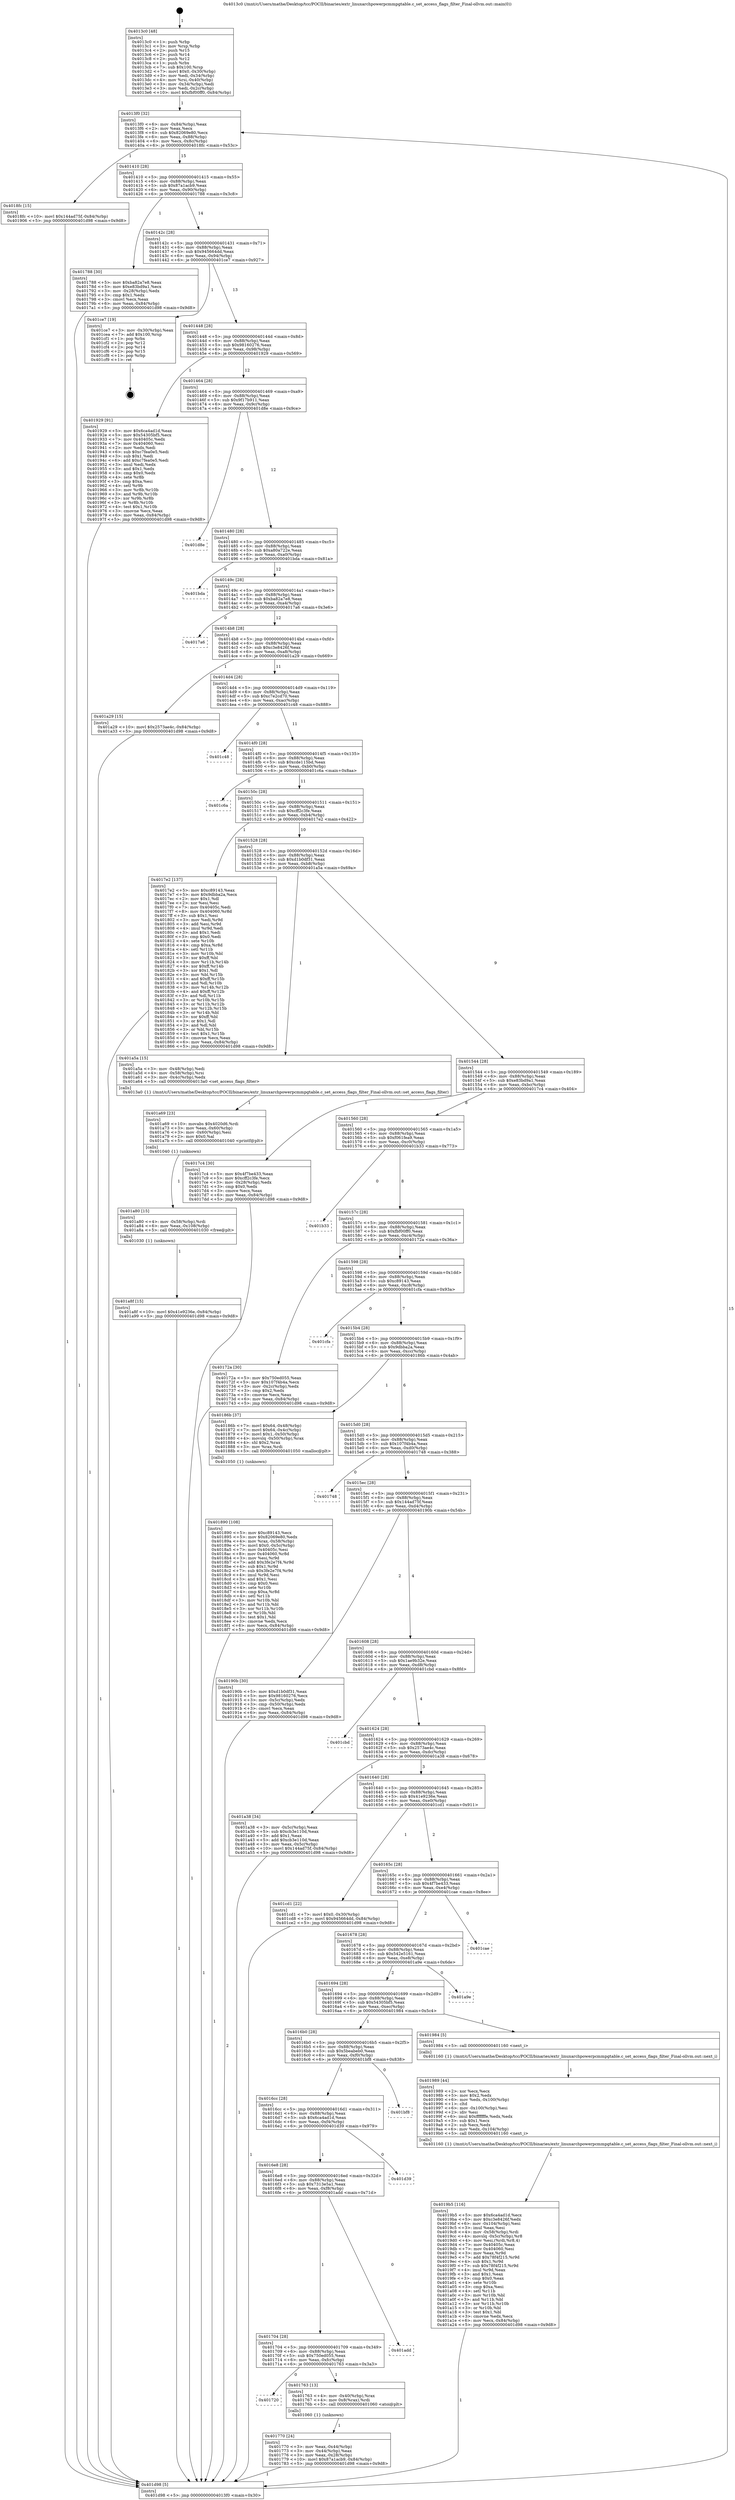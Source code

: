digraph "0x4013c0" {
  label = "0x4013c0 (/mnt/c/Users/mathe/Desktop/tcc/POCII/binaries/extr_linuxarchpowerpcmmpgtable.c_set_access_flags_filter_Final-ollvm.out::main(0))"
  labelloc = "t"
  node[shape=record]

  Entry [label="",width=0.3,height=0.3,shape=circle,fillcolor=black,style=filled]
  "0x4013f0" [label="{
     0x4013f0 [32]\l
     | [instrs]\l
     &nbsp;&nbsp;0x4013f0 \<+6\>: mov -0x84(%rbp),%eax\l
     &nbsp;&nbsp;0x4013f6 \<+2\>: mov %eax,%ecx\l
     &nbsp;&nbsp;0x4013f8 \<+6\>: sub $0x82069e80,%ecx\l
     &nbsp;&nbsp;0x4013fe \<+6\>: mov %eax,-0x88(%rbp)\l
     &nbsp;&nbsp;0x401404 \<+6\>: mov %ecx,-0x8c(%rbp)\l
     &nbsp;&nbsp;0x40140a \<+6\>: je 00000000004018fc \<main+0x53c\>\l
  }"]
  "0x4018fc" [label="{
     0x4018fc [15]\l
     | [instrs]\l
     &nbsp;&nbsp;0x4018fc \<+10\>: movl $0x144ad75f,-0x84(%rbp)\l
     &nbsp;&nbsp;0x401906 \<+5\>: jmp 0000000000401d98 \<main+0x9d8\>\l
  }"]
  "0x401410" [label="{
     0x401410 [28]\l
     | [instrs]\l
     &nbsp;&nbsp;0x401410 \<+5\>: jmp 0000000000401415 \<main+0x55\>\l
     &nbsp;&nbsp;0x401415 \<+6\>: mov -0x88(%rbp),%eax\l
     &nbsp;&nbsp;0x40141b \<+5\>: sub $0x87a1acb9,%eax\l
     &nbsp;&nbsp;0x401420 \<+6\>: mov %eax,-0x90(%rbp)\l
     &nbsp;&nbsp;0x401426 \<+6\>: je 0000000000401788 \<main+0x3c8\>\l
  }"]
  Exit [label="",width=0.3,height=0.3,shape=circle,fillcolor=black,style=filled,peripheries=2]
  "0x401788" [label="{
     0x401788 [30]\l
     | [instrs]\l
     &nbsp;&nbsp;0x401788 \<+5\>: mov $0xba82a7e8,%eax\l
     &nbsp;&nbsp;0x40178d \<+5\>: mov $0xe83bd9a1,%ecx\l
     &nbsp;&nbsp;0x401792 \<+3\>: mov -0x28(%rbp),%edx\l
     &nbsp;&nbsp;0x401795 \<+3\>: cmp $0x1,%edx\l
     &nbsp;&nbsp;0x401798 \<+3\>: cmovl %ecx,%eax\l
     &nbsp;&nbsp;0x40179b \<+6\>: mov %eax,-0x84(%rbp)\l
     &nbsp;&nbsp;0x4017a1 \<+5\>: jmp 0000000000401d98 \<main+0x9d8\>\l
  }"]
  "0x40142c" [label="{
     0x40142c [28]\l
     | [instrs]\l
     &nbsp;&nbsp;0x40142c \<+5\>: jmp 0000000000401431 \<main+0x71\>\l
     &nbsp;&nbsp;0x401431 \<+6\>: mov -0x88(%rbp),%eax\l
     &nbsp;&nbsp;0x401437 \<+5\>: sub $0x945664dd,%eax\l
     &nbsp;&nbsp;0x40143c \<+6\>: mov %eax,-0x94(%rbp)\l
     &nbsp;&nbsp;0x401442 \<+6\>: je 0000000000401ce7 \<main+0x927\>\l
  }"]
  "0x401a8f" [label="{
     0x401a8f [15]\l
     | [instrs]\l
     &nbsp;&nbsp;0x401a8f \<+10\>: movl $0x41e9236e,-0x84(%rbp)\l
     &nbsp;&nbsp;0x401a99 \<+5\>: jmp 0000000000401d98 \<main+0x9d8\>\l
  }"]
  "0x401ce7" [label="{
     0x401ce7 [19]\l
     | [instrs]\l
     &nbsp;&nbsp;0x401ce7 \<+3\>: mov -0x30(%rbp),%eax\l
     &nbsp;&nbsp;0x401cea \<+7\>: add $0x100,%rsp\l
     &nbsp;&nbsp;0x401cf1 \<+1\>: pop %rbx\l
     &nbsp;&nbsp;0x401cf2 \<+2\>: pop %r12\l
     &nbsp;&nbsp;0x401cf4 \<+2\>: pop %r14\l
     &nbsp;&nbsp;0x401cf6 \<+2\>: pop %r15\l
     &nbsp;&nbsp;0x401cf8 \<+1\>: pop %rbp\l
     &nbsp;&nbsp;0x401cf9 \<+1\>: ret\l
  }"]
  "0x401448" [label="{
     0x401448 [28]\l
     | [instrs]\l
     &nbsp;&nbsp;0x401448 \<+5\>: jmp 000000000040144d \<main+0x8d\>\l
     &nbsp;&nbsp;0x40144d \<+6\>: mov -0x88(%rbp),%eax\l
     &nbsp;&nbsp;0x401453 \<+5\>: sub $0x98160276,%eax\l
     &nbsp;&nbsp;0x401458 \<+6\>: mov %eax,-0x98(%rbp)\l
     &nbsp;&nbsp;0x40145e \<+6\>: je 0000000000401929 \<main+0x569\>\l
  }"]
  "0x401a80" [label="{
     0x401a80 [15]\l
     | [instrs]\l
     &nbsp;&nbsp;0x401a80 \<+4\>: mov -0x58(%rbp),%rdi\l
     &nbsp;&nbsp;0x401a84 \<+6\>: mov %eax,-0x108(%rbp)\l
     &nbsp;&nbsp;0x401a8a \<+5\>: call 0000000000401030 \<free@plt\>\l
     | [calls]\l
     &nbsp;&nbsp;0x401030 \{1\} (unknown)\l
  }"]
  "0x401929" [label="{
     0x401929 [91]\l
     | [instrs]\l
     &nbsp;&nbsp;0x401929 \<+5\>: mov $0x6ca4ad1d,%eax\l
     &nbsp;&nbsp;0x40192e \<+5\>: mov $0x54305bf5,%ecx\l
     &nbsp;&nbsp;0x401933 \<+7\>: mov 0x40405c,%edx\l
     &nbsp;&nbsp;0x40193a \<+7\>: mov 0x404060,%esi\l
     &nbsp;&nbsp;0x401941 \<+2\>: mov %edx,%edi\l
     &nbsp;&nbsp;0x401943 \<+6\>: sub $0xc7fea0e5,%edi\l
     &nbsp;&nbsp;0x401949 \<+3\>: sub $0x1,%edi\l
     &nbsp;&nbsp;0x40194c \<+6\>: add $0xc7fea0e5,%edi\l
     &nbsp;&nbsp;0x401952 \<+3\>: imul %edi,%edx\l
     &nbsp;&nbsp;0x401955 \<+3\>: and $0x1,%edx\l
     &nbsp;&nbsp;0x401958 \<+3\>: cmp $0x0,%edx\l
     &nbsp;&nbsp;0x40195b \<+4\>: sete %r8b\l
     &nbsp;&nbsp;0x40195f \<+3\>: cmp $0xa,%esi\l
     &nbsp;&nbsp;0x401962 \<+4\>: setl %r9b\l
     &nbsp;&nbsp;0x401966 \<+3\>: mov %r8b,%r10b\l
     &nbsp;&nbsp;0x401969 \<+3\>: and %r9b,%r10b\l
     &nbsp;&nbsp;0x40196c \<+3\>: xor %r9b,%r8b\l
     &nbsp;&nbsp;0x40196f \<+3\>: or %r8b,%r10b\l
     &nbsp;&nbsp;0x401972 \<+4\>: test $0x1,%r10b\l
     &nbsp;&nbsp;0x401976 \<+3\>: cmovne %ecx,%eax\l
     &nbsp;&nbsp;0x401979 \<+6\>: mov %eax,-0x84(%rbp)\l
     &nbsp;&nbsp;0x40197f \<+5\>: jmp 0000000000401d98 \<main+0x9d8\>\l
  }"]
  "0x401464" [label="{
     0x401464 [28]\l
     | [instrs]\l
     &nbsp;&nbsp;0x401464 \<+5\>: jmp 0000000000401469 \<main+0xa9\>\l
     &nbsp;&nbsp;0x401469 \<+6\>: mov -0x88(%rbp),%eax\l
     &nbsp;&nbsp;0x40146f \<+5\>: sub $0x9f17b911,%eax\l
     &nbsp;&nbsp;0x401474 \<+6\>: mov %eax,-0x9c(%rbp)\l
     &nbsp;&nbsp;0x40147a \<+6\>: je 0000000000401d8e \<main+0x9ce\>\l
  }"]
  "0x401a69" [label="{
     0x401a69 [23]\l
     | [instrs]\l
     &nbsp;&nbsp;0x401a69 \<+10\>: movabs $0x4020d6,%rdi\l
     &nbsp;&nbsp;0x401a73 \<+3\>: mov %eax,-0x60(%rbp)\l
     &nbsp;&nbsp;0x401a76 \<+3\>: mov -0x60(%rbp),%esi\l
     &nbsp;&nbsp;0x401a79 \<+2\>: mov $0x0,%al\l
     &nbsp;&nbsp;0x401a7b \<+5\>: call 0000000000401040 \<printf@plt\>\l
     | [calls]\l
     &nbsp;&nbsp;0x401040 \{1\} (unknown)\l
  }"]
  "0x401d8e" [label="{
     0x401d8e\l
  }", style=dashed]
  "0x401480" [label="{
     0x401480 [28]\l
     | [instrs]\l
     &nbsp;&nbsp;0x401480 \<+5\>: jmp 0000000000401485 \<main+0xc5\>\l
     &nbsp;&nbsp;0x401485 \<+6\>: mov -0x88(%rbp),%eax\l
     &nbsp;&nbsp;0x40148b \<+5\>: sub $0xa80a722e,%eax\l
     &nbsp;&nbsp;0x401490 \<+6\>: mov %eax,-0xa0(%rbp)\l
     &nbsp;&nbsp;0x401496 \<+6\>: je 0000000000401bda \<main+0x81a\>\l
  }"]
  "0x4019b5" [label="{
     0x4019b5 [116]\l
     | [instrs]\l
     &nbsp;&nbsp;0x4019b5 \<+5\>: mov $0x6ca4ad1d,%ecx\l
     &nbsp;&nbsp;0x4019ba \<+5\>: mov $0xc3e8426f,%edx\l
     &nbsp;&nbsp;0x4019bf \<+6\>: mov -0x104(%rbp),%esi\l
     &nbsp;&nbsp;0x4019c5 \<+3\>: imul %eax,%esi\l
     &nbsp;&nbsp;0x4019c8 \<+4\>: mov -0x58(%rbp),%rdi\l
     &nbsp;&nbsp;0x4019cc \<+4\>: movslq -0x5c(%rbp),%r8\l
     &nbsp;&nbsp;0x4019d0 \<+4\>: mov %esi,(%rdi,%r8,4)\l
     &nbsp;&nbsp;0x4019d4 \<+7\>: mov 0x40405c,%eax\l
     &nbsp;&nbsp;0x4019db \<+7\>: mov 0x404060,%esi\l
     &nbsp;&nbsp;0x4019e2 \<+3\>: mov %eax,%r9d\l
     &nbsp;&nbsp;0x4019e5 \<+7\>: add $0x78f4f215,%r9d\l
     &nbsp;&nbsp;0x4019ec \<+4\>: sub $0x1,%r9d\l
     &nbsp;&nbsp;0x4019f0 \<+7\>: sub $0x78f4f215,%r9d\l
     &nbsp;&nbsp;0x4019f7 \<+4\>: imul %r9d,%eax\l
     &nbsp;&nbsp;0x4019fb \<+3\>: and $0x1,%eax\l
     &nbsp;&nbsp;0x4019fe \<+3\>: cmp $0x0,%eax\l
     &nbsp;&nbsp;0x401a01 \<+4\>: sete %r10b\l
     &nbsp;&nbsp;0x401a05 \<+3\>: cmp $0xa,%esi\l
     &nbsp;&nbsp;0x401a08 \<+4\>: setl %r11b\l
     &nbsp;&nbsp;0x401a0c \<+3\>: mov %r10b,%bl\l
     &nbsp;&nbsp;0x401a0f \<+3\>: and %r11b,%bl\l
     &nbsp;&nbsp;0x401a12 \<+3\>: xor %r11b,%r10b\l
     &nbsp;&nbsp;0x401a15 \<+3\>: or %r10b,%bl\l
     &nbsp;&nbsp;0x401a18 \<+3\>: test $0x1,%bl\l
     &nbsp;&nbsp;0x401a1b \<+3\>: cmovne %edx,%ecx\l
     &nbsp;&nbsp;0x401a1e \<+6\>: mov %ecx,-0x84(%rbp)\l
     &nbsp;&nbsp;0x401a24 \<+5\>: jmp 0000000000401d98 \<main+0x9d8\>\l
  }"]
  "0x401bda" [label="{
     0x401bda\l
  }", style=dashed]
  "0x40149c" [label="{
     0x40149c [28]\l
     | [instrs]\l
     &nbsp;&nbsp;0x40149c \<+5\>: jmp 00000000004014a1 \<main+0xe1\>\l
     &nbsp;&nbsp;0x4014a1 \<+6\>: mov -0x88(%rbp),%eax\l
     &nbsp;&nbsp;0x4014a7 \<+5\>: sub $0xba82a7e8,%eax\l
     &nbsp;&nbsp;0x4014ac \<+6\>: mov %eax,-0xa4(%rbp)\l
     &nbsp;&nbsp;0x4014b2 \<+6\>: je 00000000004017a6 \<main+0x3e6\>\l
  }"]
  "0x401989" [label="{
     0x401989 [44]\l
     | [instrs]\l
     &nbsp;&nbsp;0x401989 \<+2\>: xor %ecx,%ecx\l
     &nbsp;&nbsp;0x40198b \<+5\>: mov $0x2,%edx\l
     &nbsp;&nbsp;0x401990 \<+6\>: mov %edx,-0x100(%rbp)\l
     &nbsp;&nbsp;0x401996 \<+1\>: cltd\l
     &nbsp;&nbsp;0x401997 \<+6\>: mov -0x100(%rbp),%esi\l
     &nbsp;&nbsp;0x40199d \<+2\>: idiv %esi\l
     &nbsp;&nbsp;0x40199f \<+6\>: imul $0xfffffffe,%edx,%edx\l
     &nbsp;&nbsp;0x4019a5 \<+3\>: sub $0x1,%ecx\l
     &nbsp;&nbsp;0x4019a8 \<+2\>: sub %ecx,%edx\l
     &nbsp;&nbsp;0x4019aa \<+6\>: mov %edx,-0x104(%rbp)\l
     &nbsp;&nbsp;0x4019b0 \<+5\>: call 0000000000401160 \<next_i\>\l
     | [calls]\l
     &nbsp;&nbsp;0x401160 \{1\} (/mnt/c/Users/mathe/Desktop/tcc/POCII/binaries/extr_linuxarchpowerpcmmpgtable.c_set_access_flags_filter_Final-ollvm.out::next_i)\l
  }"]
  "0x4017a6" [label="{
     0x4017a6\l
  }", style=dashed]
  "0x4014b8" [label="{
     0x4014b8 [28]\l
     | [instrs]\l
     &nbsp;&nbsp;0x4014b8 \<+5\>: jmp 00000000004014bd \<main+0xfd\>\l
     &nbsp;&nbsp;0x4014bd \<+6\>: mov -0x88(%rbp),%eax\l
     &nbsp;&nbsp;0x4014c3 \<+5\>: sub $0xc3e8426f,%eax\l
     &nbsp;&nbsp;0x4014c8 \<+6\>: mov %eax,-0xa8(%rbp)\l
     &nbsp;&nbsp;0x4014ce \<+6\>: je 0000000000401a29 \<main+0x669\>\l
  }"]
  "0x401890" [label="{
     0x401890 [108]\l
     | [instrs]\l
     &nbsp;&nbsp;0x401890 \<+5\>: mov $0xc89143,%ecx\l
     &nbsp;&nbsp;0x401895 \<+5\>: mov $0x82069e80,%edx\l
     &nbsp;&nbsp;0x40189a \<+4\>: mov %rax,-0x58(%rbp)\l
     &nbsp;&nbsp;0x40189e \<+7\>: movl $0x0,-0x5c(%rbp)\l
     &nbsp;&nbsp;0x4018a5 \<+7\>: mov 0x40405c,%esi\l
     &nbsp;&nbsp;0x4018ac \<+8\>: mov 0x404060,%r8d\l
     &nbsp;&nbsp;0x4018b4 \<+3\>: mov %esi,%r9d\l
     &nbsp;&nbsp;0x4018b7 \<+7\>: add $0x3fe2e7f4,%r9d\l
     &nbsp;&nbsp;0x4018be \<+4\>: sub $0x1,%r9d\l
     &nbsp;&nbsp;0x4018c2 \<+7\>: sub $0x3fe2e7f4,%r9d\l
     &nbsp;&nbsp;0x4018c9 \<+4\>: imul %r9d,%esi\l
     &nbsp;&nbsp;0x4018cd \<+3\>: and $0x1,%esi\l
     &nbsp;&nbsp;0x4018d0 \<+3\>: cmp $0x0,%esi\l
     &nbsp;&nbsp;0x4018d3 \<+4\>: sete %r10b\l
     &nbsp;&nbsp;0x4018d7 \<+4\>: cmp $0xa,%r8d\l
     &nbsp;&nbsp;0x4018db \<+4\>: setl %r11b\l
     &nbsp;&nbsp;0x4018df \<+3\>: mov %r10b,%bl\l
     &nbsp;&nbsp;0x4018e2 \<+3\>: and %r11b,%bl\l
     &nbsp;&nbsp;0x4018e5 \<+3\>: xor %r11b,%r10b\l
     &nbsp;&nbsp;0x4018e8 \<+3\>: or %r10b,%bl\l
     &nbsp;&nbsp;0x4018eb \<+3\>: test $0x1,%bl\l
     &nbsp;&nbsp;0x4018ee \<+3\>: cmovne %edx,%ecx\l
     &nbsp;&nbsp;0x4018f1 \<+6\>: mov %ecx,-0x84(%rbp)\l
     &nbsp;&nbsp;0x4018f7 \<+5\>: jmp 0000000000401d98 \<main+0x9d8\>\l
  }"]
  "0x401a29" [label="{
     0x401a29 [15]\l
     | [instrs]\l
     &nbsp;&nbsp;0x401a29 \<+10\>: movl $0x2573ae4c,-0x84(%rbp)\l
     &nbsp;&nbsp;0x401a33 \<+5\>: jmp 0000000000401d98 \<main+0x9d8\>\l
  }"]
  "0x4014d4" [label="{
     0x4014d4 [28]\l
     | [instrs]\l
     &nbsp;&nbsp;0x4014d4 \<+5\>: jmp 00000000004014d9 \<main+0x119\>\l
     &nbsp;&nbsp;0x4014d9 \<+6\>: mov -0x88(%rbp),%eax\l
     &nbsp;&nbsp;0x4014df \<+5\>: sub $0xc7e2cd70,%eax\l
     &nbsp;&nbsp;0x4014e4 \<+6\>: mov %eax,-0xac(%rbp)\l
     &nbsp;&nbsp;0x4014ea \<+6\>: je 0000000000401c48 \<main+0x888\>\l
  }"]
  "0x401770" [label="{
     0x401770 [24]\l
     | [instrs]\l
     &nbsp;&nbsp;0x401770 \<+3\>: mov %eax,-0x44(%rbp)\l
     &nbsp;&nbsp;0x401773 \<+3\>: mov -0x44(%rbp),%eax\l
     &nbsp;&nbsp;0x401776 \<+3\>: mov %eax,-0x28(%rbp)\l
     &nbsp;&nbsp;0x401779 \<+10\>: movl $0x87a1acb9,-0x84(%rbp)\l
     &nbsp;&nbsp;0x401783 \<+5\>: jmp 0000000000401d98 \<main+0x9d8\>\l
  }"]
  "0x401c48" [label="{
     0x401c48\l
  }", style=dashed]
  "0x4014f0" [label="{
     0x4014f0 [28]\l
     | [instrs]\l
     &nbsp;&nbsp;0x4014f0 \<+5\>: jmp 00000000004014f5 \<main+0x135\>\l
     &nbsp;&nbsp;0x4014f5 \<+6\>: mov -0x88(%rbp),%eax\l
     &nbsp;&nbsp;0x4014fb \<+5\>: sub $0xcde115bd,%eax\l
     &nbsp;&nbsp;0x401500 \<+6\>: mov %eax,-0xb0(%rbp)\l
     &nbsp;&nbsp;0x401506 \<+6\>: je 0000000000401c6a \<main+0x8aa\>\l
  }"]
  "0x401720" [label="{
     0x401720\l
  }", style=dashed]
  "0x401c6a" [label="{
     0x401c6a\l
  }", style=dashed]
  "0x40150c" [label="{
     0x40150c [28]\l
     | [instrs]\l
     &nbsp;&nbsp;0x40150c \<+5\>: jmp 0000000000401511 \<main+0x151\>\l
     &nbsp;&nbsp;0x401511 \<+6\>: mov -0x88(%rbp),%eax\l
     &nbsp;&nbsp;0x401517 \<+5\>: sub $0xcff2c3fe,%eax\l
     &nbsp;&nbsp;0x40151c \<+6\>: mov %eax,-0xb4(%rbp)\l
     &nbsp;&nbsp;0x401522 \<+6\>: je 00000000004017e2 \<main+0x422\>\l
  }"]
  "0x401763" [label="{
     0x401763 [13]\l
     | [instrs]\l
     &nbsp;&nbsp;0x401763 \<+4\>: mov -0x40(%rbp),%rax\l
     &nbsp;&nbsp;0x401767 \<+4\>: mov 0x8(%rax),%rdi\l
     &nbsp;&nbsp;0x40176b \<+5\>: call 0000000000401060 \<atoi@plt\>\l
     | [calls]\l
     &nbsp;&nbsp;0x401060 \{1\} (unknown)\l
  }"]
  "0x4017e2" [label="{
     0x4017e2 [137]\l
     | [instrs]\l
     &nbsp;&nbsp;0x4017e2 \<+5\>: mov $0xc89143,%eax\l
     &nbsp;&nbsp;0x4017e7 \<+5\>: mov $0x9dbba2a,%ecx\l
     &nbsp;&nbsp;0x4017ec \<+2\>: mov $0x1,%dl\l
     &nbsp;&nbsp;0x4017ee \<+2\>: xor %esi,%esi\l
     &nbsp;&nbsp;0x4017f0 \<+7\>: mov 0x40405c,%edi\l
     &nbsp;&nbsp;0x4017f7 \<+8\>: mov 0x404060,%r8d\l
     &nbsp;&nbsp;0x4017ff \<+3\>: sub $0x1,%esi\l
     &nbsp;&nbsp;0x401802 \<+3\>: mov %edi,%r9d\l
     &nbsp;&nbsp;0x401805 \<+3\>: add %esi,%r9d\l
     &nbsp;&nbsp;0x401808 \<+4\>: imul %r9d,%edi\l
     &nbsp;&nbsp;0x40180c \<+3\>: and $0x1,%edi\l
     &nbsp;&nbsp;0x40180f \<+3\>: cmp $0x0,%edi\l
     &nbsp;&nbsp;0x401812 \<+4\>: sete %r10b\l
     &nbsp;&nbsp;0x401816 \<+4\>: cmp $0xa,%r8d\l
     &nbsp;&nbsp;0x40181a \<+4\>: setl %r11b\l
     &nbsp;&nbsp;0x40181e \<+3\>: mov %r10b,%bl\l
     &nbsp;&nbsp;0x401821 \<+3\>: xor $0xff,%bl\l
     &nbsp;&nbsp;0x401824 \<+3\>: mov %r11b,%r14b\l
     &nbsp;&nbsp;0x401827 \<+4\>: xor $0xff,%r14b\l
     &nbsp;&nbsp;0x40182b \<+3\>: xor $0x1,%dl\l
     &nbsp;&nbsp;0x40182e \<+3\>: mov %bl,%r15b\l
     &nbsp;&nbsp;0x401831 \<+4\>: and $0xff,%r15b\l
     &nbsp;&nbsp;0x401835 \<+3\>: and %dl,%r10b\l
     &nbsp;&nbsp;0x401838 \<+3\>: mov %r14b,%r12b\l
     &nbsp;&nbsp;0x40183b \<+4\>: and $0xff,%r12b\l
     &nbsp;&nbsp;0x40183f \<+3\>: and %dl,%r11b\l
     &nbsp;&nbsp;0x401842 \<+3\>: or %r10b,%r15b\l
     &nbsp;&nbsp;0x401845 \<+3\>: or %r11b,%r12b\l
     &nbsp;&nbsp;0x401848 \<+3\>: xor %r12b,%r15b\l
     &nbsp;&nbsp;0x40184b \<+3\>: or %r14b,%bl\l
     &nbsp;&nbsp;0x40184e \<+3\>: xor $0xff,%bl\l
     &nbsp;&nbsp;0x401851 \<+3\>: or $0x1,%dl\l
     &nbsp;&nbsp;0x401854 \<+2\>: and %dl,%bl\l
     &nbsp;&nbsp;0x401856 \<+3\>: or %bl,%r15b\l
     &nbsp;&nbsp;0x401859 \<+4\>: test $0x1,%r15b\l
     &nbsp;&nbsp;0x40185d \<+3\>: cmovne %ecx,%eax\l
     &nbsp;&nbsp;0x401860 \<+6\>: mov %eax,-0x84(%rbp)\l
     &nbsp;&nbsp;0x401866 \<+5\>: jmp 0000000000401d98 \<main+0x9d8\>\l
  }"]
  "0x401528" [label="{
     0x401528 [28]\l
     | [instrs]\l
     &nbsp;&nbsp;0x401528 \<+5\>: jmp 000000000040152d \<main+0x16d\>\l
     &nbsp;&nbsp;0x40152d \<+6\>: mov -0x88(%rbp),%eax\l
     &nbsp;&nbsp;0x401533 \<+5\>: sub $0xd1b0df31,%eax\l
     &nbsp;&nbsp;0x401538 \<+6\>: mov %eax,-0xb8(%rbp)\l
     &nbsp;&nbsp;0x40153e \<+6\>: je 0000000000401a5a \<main+0x69a\>\l
  }"]
  "0x401704" [label="{
     0x401704 [28]\l
     | [instrs]\l
     &nbsp;&nbsp;0x401704 \<+5\>: jmp 0000000000401709 \<main+0x349\>\l
     &nbsp;&nbsp;0x401709 \<+6\>: mov -0x88(%rbp),%eax\l
     &nbsp;&nbsp;0x40170f \<+5\>: sub $0x750ed055,%eax\l
     &nbsp;&nbsp;0x401714 \<+6\>: mov %eax,-0xfc(%rbp)\l
     &nbsp;&nbsp;0x40171a \<+6\>: je 0000000000401763 \<main+0x3a3\>\l
  }"]
  "0x401a5a" [label="{
     0x401a5a [15]\l
     | [instrs]\l
     &nbsp;&nbsp;0x401a5a \<+3\>: mov -0x48(%rbp),%edi\l
     &nbsp;&nbsp;0x401a5d \<+4\>: mov -0x58(%rbp),%rsi\l
     &nbsp;&nbsp;0x401a61 \<+3\>: mov -0x4c(%rbp),%edx\l
     &nbsp;&nbsp;0x401a64 \<+5\>: call 00000000004013a0 \<set_access_flags_filter\>\l
     | [calls]\l
     &nbsp;&nbsp;0x4013a0 \{1\} (/mnt/c/Users/mathe/Desktop/tcc/POCII/binaries/extr_linuxarchpowerpcmmpgtable.c_set_access_flags_filter_Final-ollvm.out::set_access_flags_filter)\l
  }"]
  "0x401544" [label="{
     0x401544 [28]\l
     | [instrs]\l
     &nbsp;&nbsp;0x401544 \<+5\>: jmp 0000000000401549 \<main+0x189\>\l
     &nbsp;&nbsp;0x401549 \<+6\>: mov -0x88(%rbp),%eax\l
     &nbsp;&nbsp;0x40154f \<+5\>: sub $0xe83bd9a1,%eax\l
     &nbsp;&nbsp;0x401554 \<+6\>: mov %eax,-0xbc(%rbp)\l
     &nbsp;&nbsp;0x40155a \<+6\>: je 00000000004017c4 \<main+0x404\>\l
  }"]
  "0x401add" [label="{
     0x401add\l
  }", style=dashed]
  "0x4017c4" [label="{
     0x4017c4 [30]\l
     | [instrs]\l
     &nbsp;&nbsp;0x4017c4 \<+5\>: mov $0x4f7be433,%eax\l
     &nbsp;&nbsp;0x4017c9 \<+5\>: mov $0xcff2c3fe,%ecx\l
     &nbsp;&nbsp;0x4017ce \<+3\>: mov -0x28(%rbp),%edx\l
     &nbsp;&nbsp;0x4017d1 \<+3\>: cmp $0x0,%edx\l
     &nbsp;&nbsp;0x4017d4 \<+3\>: cmove %ecx,%eax\l
     &nbsp;&nbsp;0x4017d7 \<+6\>: mov %eax,-0x84(%rbp)\l
     &nbsp;&nbsp;0x4017dd \<+5\>: jmp 0000000000401d98 \<main+0x9d8\>\l
  }"]
  "0x401560" [label="{
     0x401560 [28]\l
     | [instrs]\l
     &nbsp;&nbsp;0x401560 \<+5\>: jmp 0000000000401565 \<main+0x1a5\>\l
     &nbsp;&nbsp;0x401565 \<+6\>: mov -0x88(%rbp),%eax\l
     &nbsp;&nbsp;0x40156b \<+5\>: sub $0xf061fea9,%eax\l
     &nbsp;&nbsp;0x401570 \<+6\>: mov %eax,-0xc0(%rbp)\l
     &nbsp;&nbsp;0x401576 \<+6\>: je 0000000000401b33 \<main+0x773\>\l
  }"]
  "0x4016e8" [label="{
     0x4016e8 [28]\l
     | [instrs]\l
     &nbsp;&nbsp;0x4016e8 \<+5\>: jmp 00000000004016ed \<main+0x32d\>\l
     &nbsp;&nbsp;0x4016ed \<+6\>: mov -0x88(%rbp),%eax\l
     &nbsp;&nbsp;0x4016f3 \<+5\>: sub $0x7313e5a1,%eax\l
     &nbsp;&nbsp;0x4016f8 \<+6\>: mov %eax,-0xf8(%rbp)\l
     &nbsp;&nbsp;0x4016fe \<+6\>: je 0000000000401add \<main+0x71d\>\l
  }"]
  "0x401b33" [label="{
     0x401b33\l
  }", style=dashed]
  "0x40157c" [label="{
     0x40157c [28]\l
     | [instrs]\l
     &nbsp;&nbsp;0x40157c \<+5\>: jmp 0000000000401581 \<main+0x1c1\>\l
     &nbsp;&nbsp;0x401581 \<+6\>: mov -0x88(%rbp),%eax\l
     &nbsp;&nbsp;0x401587 \<+5\>: sub $0xfbf00ff0,%eax\l
     &nbsp;&nbsp;0x40158c \<+6\>: mov %eax,-0xc4(%rbp)\l
     &nbsp;&nbsp;0x401592 \<+6\>: je 000000000040172a \<main+0x36a\>\l
  }"]
  "0x401d39" [label="{
     0x401d39\l
  }", style=dashed]
  "0x40172a" [label="{
     0x40172a [30]\l
     | [instrs]\l
     &nbsp;&nbsp;0x40172a \<+5\>: mov $0x750ed055,%eax\l
     &nbsp;&nbsp;0x40172f \<+5\>: mov $0x107f4b4a,%ecx\l
     &nbsp;&nbsp;0x401734 \<+3\>: mov -0x2c(%rbp),%edx\l
     &nbsp;&nbsp;0x401737 \<+3\>: cmp $0x2,%edx\l
     &nbsp;&nbsp;0x40173a \<+3\>: cmovne %ecx,%eax\l
     &nbsp;&nbsp;0x40173d \<+6\>: mov %eax,-0x84(%rbp)\l
     &nbsp;&nbsp;0x401743 \<+5\>: jmp 0000000000401d98 \<main+0x9d8\>\l
  }"]
  "0x401598" [label="{
     0x401598 [28]\l
     | [instrs]\l
     &nbsp;&nbsp;0x401598 \<+5\>: jmp 000000000040159d \<main+0x1dd\>\l
     &nbsp;&nbsp;0x40159d \<+6\>: mov -0x88(%rbp),%eax\l
     &nbsp;&nbsp;0x4015a3 \<+5\>: sub $0xc89143,%eax\l
     &nbsp;&nbsp;0x4015a8 \<+6\>: mov %eax,-0xc8(%rbp)\l
     &nbsp;&nbsp;0x4015ae \<+6\>: je 0000000000401cfa \<main+0x93a\>\l
  }"]
  "0x401d98" [label="{
     0x401d98 [5]\l
     | [instrs]\l
     &nbsp;&nbsp;0x401d98 \<+5\>: jmp 00000000004013f0 \<main+0x30\>\l
  }"]
  "0x4013c0" [label="{
     0x4013c0 [48]\l
     | [instrs]\l
     &nbsp;&nbsp;0x4013c0 \<+1\>: push %rbp\l
     &nbsp;&nbsp;0x4013c1 \<+3\>: mov %rsp,%rbp\l
     &nbsp;&nbsp;0x4013c4 \<+2\>: push %r15\l
     &nbsp;&nbsp;0x4013c6 \<+2\>: push %r14\l
     &nbsp;&nbsp;0x4013c8 \<+2\>: push %r12\l
     &nbsp;&nbsp;0x4013ca \<+1\>: push %rbx\l
     &nbsp;&nbsp;0x4013cb \<+7\>: sub $0x100,%rsp\l
     &nbsp;&nbsp;0x4013d2 \<+7\>: movl $0x0,-0x30(%rbp)\l
     &nbsp;&nbsp;0x4013d9 \<+3\>: mov %edi,-0x34(%rbp)\l
     &nbsp;&nbsp;0x4013dc \<+4\>: mov %rsi,-0x40(%rbp)\l
     &nbsp;&nbsp;0x4013e0 \<+3\>: mov -0x34(%rbp),%edi\l
     &nbsp;&nbsp;0x4013e3 \<+3\>: mov %edi,-0x2c(%rbp)\l
     &nbsp;&nbsp;0x4013e6 \<+10\>: movl $0xfbf00ff0,-0x84(%rbp)\l
  }"]
  "0x4016cc" [label="{
     0x4016cc [28]\l
     | [instrs]\l
     &nbsp;&nbsp;0x4016cc \<+5\>: jmp 00000000004016d1 \<main+0x311\>\l
     &nbsp;&nbsp;0x4016d1 \<+6\>: mov -0x88(%rbp),%eax\l
     &nbsp;&nbsp;0x4016d7 \<+5\>: sub $0x6ca4ad1d,%eax\l
     &nbsp;&nbsp;0x4016dc \<+6\>: mov %eax,-0xf4(%rbp)\l
     &nbsp;&nbsp;0x4016e2 \<+6\>: je 0000000000401d39 \<main+0x979\>\l
  }"]
  "0x401cfa" [label="{
     0x401cfa\l
  }", style=dashed]
  "0x4015b4" [label="{
     0x4015b4 [28]\l
     | [instrs]\l
     &nbsp;&nbsp;0x4015b4 \<+5\>: jmp 00000000004015b9 \<main+0x1f9\>\l
     &nbsp;&nbsp;0x4015b9 \<+6\>: mov -0x88(%rbp),%eax\l
     &nbsp;&nbsp;0x4015bf \<+5\>: sub $0x9dbba2a,%eax\l
     &nbsp;&nbsp;0x4015c4 \<+6\>: mov %eax,-0xcc(%rbp)\l
     &nbsp;&nbsp;0x4015ca \<+6\>: je 000000000040186b \<main+0x4ab\>\l
  }"]
  "0x401bf8" [label="{
     0x401bf8\l
  }", style=dashed]
  "0x40186b" [label="{
     0x40186b [37]\l
     | [instrs]\l
     &nbsp;&nbsp;0x40186b \<+7\>: movl $0x64,-0x48(%rbp)\l
     &nbsp;&nbsp;0x401872 \<+7\>: movl $0x64,-0x4c(%rbp)\l
     &nbsp;&nbsp;0x401879 \<+7\>: movl $0x1,-0x50(%rbp)\l
     &nbsp;&nbsp;0x401880 \<+4\>: movslq -0x50(%rbp),%rax\l
     &nbsp;&nbsp;0x401884 \<+4\>: shl $0x2,%rax\l
     &nbsp;&nbsp;0x401888 \<+3\>: mov %rax,%rdi\l
     &nbsp;&nbsp;0x40188b \<+5\>: call 0000000000401050 \<malloc@plt\>\l
     | [calls]\l
     &nbsp;&nbsp;0x401050 \{1\} (unknown)\l
  }"]
  "0x4015d0" [label="{
     0x4015d0 [28]\l
     | [instrs]\l
     &nbsp;&nbsp;0x4015d0 \<+5\>: jmp 00000000004015d5 \<main+0x215\>\l
     &nbsp;&nbsp;0x4015d5 \<+6\>: mov -0x88(%rbp),%eax\l
     &nbsp;&nbsp;0x4015db \<+5\>: sub $0x107f4b4a,%eax\l
     &nbsp;&nbsp;0x4015e0 \<+6\>: mov %eax,-0xd0(%rbp)\l
     &nbsp;&nbsp;0x4015e6 \<+6\>: je 0000000000401748 \<main+0x388\>\l
  }"]
  "0x4016b0" [label="{
     0x4016b0 [28]\l
     | [instrs]\l
     &nbsp;&nbsp;0x4016b0 \<+5\>: jmp 00000000004016b5 \<main+0x2f5\>\l
     &nbsp;&nbsp;0x4016b5 \<+6\>: mov -0x88(%rbp),%eax\l
     &nbsp;&nbsp;0x4016bb \<+5\>: sub $0x5beabeb0,%eax\l
     &nbsp;&nbsp;0x4016c0 \<+6\>: mov %eax,-0xf0(%rbp)\l
     &nbsp;&nbsp;0x4016c6 \<+6\>: je 0000000000401bf8 \<main+0x838\>\l
  }"]
  "0x401748" [label="{
     0x401748\l
  }", style=dashed]
  "0x4015ec" [label="{
     0x4015ec [28]\l
     | [instrs]\l
     &nbsp;&nbsp;0x4015ec \<+5\>: jmp 00000000004015f1 \<main+0x231\>\l
     &nbsp;&nbsp;0x4015f1 \<+6\>: mov -0x88(%rbp),%eax\l
     &nbsp;&nbsp;0x4015f7 \<+5\>: sub $0x144ad75f,%eax\l
     &nbsp;&nbsp;0x4015fc \<+6\>: mov %eax,-0xd4(%rbp)\l
     &nbsp;&nbsp;0x401602 \<+6\>: je 000000000040190b \<main+0x54b\>\l
  }"]
  "0x401984" [label="{
     0x401984 [5]\l
     | [instrs]\l
     &nbsp;&nbsp;0x401984 \<+5\>: call 0000000000401160 \<next_i\>\l
     | [calls]\l
     &nbsp;&nbsp;0x401160 \{1\} (/mnt/c/Users/mathe/Desktop/tcc/POCII/binaries/extr_linuxarchpowerpcmmpgtable.c_set_access_flags_filter_Final-ollvm.out::next_i)\l
  }"]
  "0x40190b" [label="{
     0x40190b [30]\l
     | [instrs]\l
     &nbsp;&nbsp;0x40190b \<+5\>: mov $0xd1b0df31,%eax\l
     &nbsp;&nbsp;0x401910 \<+5\>: mov $0x98160276,%ecx\l
     &nbsp;&nbsp;0x401915 \<+3\>: mov -0x5c(%rbp),%edx\l
     &nbsp;&nbsp;0x401918 \<+3\>: cmp -0x50(%rbp),%edx\l
     &nbsp;&nbsp;0x40191b \<+3\>: cmovl %ecx,%eax\l
     &nbsp;&nbsp;0x40191e \<+6\>: mov %eax,-0x84(%rbp)\l
     &nbsp;&nbsp;0x401924 \<+5\>: jmp 0000000000401d98 \<main+0x9d8\>\l
  }"]
  "0x401608" [label="{
     0x401608 [28]\l
     | [instrs]\l
     &nbsp;&nbsp;0x401608 \<+5\>: jmp 000000000040160d \<main+0x24d\>\l
     &nbsp;&nbsp;0x40160d \<+6\>: mov -0x88(%rbp),%eax\l
     &nbsp;&nbsp;0x401613 \<+5\>: sub $0x1ae9b32e,%eax\l
     &nbsp;&nbsp;0x401618 \<+6\>: mov %eax,-0xd8(%rbp)\l
     &nbsp;&nbsp;0x40161e \<+6\>: je 0000000000401cbd \<main+0x8fd\>\l
  }"]
  "0x401694" [label="{
     0x401694 [28]\l
     | [instrs]\l
     &nbsp;&nbsp;0x401694 \<+5\>: jmp 0000000000401699 \<main+0x2d9\>\l
     &nbsp;&nbsp;0x401699 \<+6\>: mov -0x88(%rbp),%eax\l
     &nbsp;&nbsp;0x40169f \<+5\>: sub $0x54305bf5,%eax\l
     &nbsp;&nbsp;0x4016a4 \<+6\>: mov %eax,-0xec(%rbp)\l
     &nbsp;&nbsp;0x4016aa \<+6\>: je 0000000000401984 \<main+0x5c4\>\l
  }"]
  "0x401cbd" [label="{
     0x401cbd\l
  }", style=dashed]
  "0x401624" [label="{
     0x401624 [28]\l
     | [instrs]\l
     &nbsp;&nbsp;0x401624 \<+5\>: jmp 0000000000401629 \<main+0x269\>\l
     &nbsp;&nbsp;0x401629 \<+6\>: mov -0x88(%rbp),%eax\l
     &nbsp;&nbsp;0x40162f \<+5\>: sub $0x2573ae4c,%eax\l
     &nbsp;&nbsp;0x401634 \<+6\>: mov %eax,-0xdc(%rbp)\l
     &nbsp;&nbsp;0x40163a \<+6\>: je 0000000000401a38 \<main+0x678\>\l
  }"]
  "0x401a9e" [label="{
     0x401a9e\l
  }", style=dashed]
  "0x401a38" [label="{
     0x401a38 [34]\l
     | [instrs]\l
     &nbsp;&nbsp;0x401a38 \<+3\>: mov -0x5c(%rbp),%eax\l
     &nbsp;&nbsp;0x401a3b \<+5\>: sub $0xcb3e110d,%eax\l
     &nbsp;&nbsp;0x401a40 \<+3\>: add $0x1,%eax\l
     &nbsp;&nbsp;0x401a43 \<+5\>: add $0xcb3e110d,%eax\l
     &nbsp;&nbsp;0x401a48 \<+3\>: mov %eax,-0x5c(%rbp)\l
     &nbsp;&nbsp;0x401a4b \<+10\>: movl $0x144ad75f,-0x84(%rbp)\l
     &nbsp;&nbsp;0x401a55 \<+5\>: jmp 0000000000401d98 \<main+0x9d8\>\l
  }"]
  "0x401640" [label="{
     0x401640 [28]\l
     | [instrs]\l
     &nbsp;&nbsp;0x401640 \<+5\>: jmp 0000000000401645 \<main+0x285\>\l
     &nbsp;&nbsp;0x401645 \<+6\>: mov -0x88(%rbp),%eax\l
     &nbsp;&nbsp;0x40164b \<+5\>: sub $0x41e9236e,%eax\l
     &nbsp;&nbsp;0x401650 \<+6\>: mov %eax,-0xe0(%rbp)\l
     &nbsp;&nbsp;0x401656 \<+6\>: je 0000000000401cd1 \<main+0x911\>\l
  }"]
  "0x401678" [label="{
     0x401678 [28]\l
     | [instrs]\l
     &nbsp;&nbsp;0x401678 \<+5\>: jmp 000000000040167d \<main+0x2bd\>\l
     &nbsp;&nbsp;0x40167d \<+6\>: mov -0x88(%rbp),%eax\l
     &nbsp;&nbsp;0x401683 \<+5\>: sub $0x542e5161,%eax\l
     &nbsp;&nbsp;0x401688 \<+6\>: mov %eax,-0xe8(%rbp)\l
     &nbsp;&nbsp;0x40168e \<+6\>: je 0000000000401a9e \<main+0x6de\>\l
  }"]
  "0x401cd1" [label="{
     0x401cd1 [22]\l
     | [instrs]\l
     &nbsp;&nbsp;0x401cd1 \<+7\>: movl $0x0,-0x30(%rbp)\l
     &nbsp;&nbsp;0x401cd8 \<+10\>: movl $0x945664dd,-0x84(%rbp)\l
     &nbsp;&nbsp;0x401ce2 \<+5\>: jmp 0000000000401d98 \<main+0x9d8\>\l
  }"]
  "0x40165c" [label="{
     0x40165c [28]\l
     | [instrs]\l
     &nbsp;&nbsp;0x40165c \<+5\>: jmp 0000000000401661 \<main+0x2a1\>\l
     &nbsp;&nbsp;0x401661 \<+6\>: mov -0x88(%rbp),%eax\l
     &nbsp;&nbsp;0x401667 \<+5\>: sub $0x4f7be433,%eax\l
     &nbsp;&nbsp;0x40166c \<+6\>: mov %eax,-0xe4(%rbp)\l
     &nbsp;&nbsp;0x401672 \<+6\>: je 0000000000401cae \<main+0x8ee\>\l
  }"]
  "0x401cae" [label="{
     0x401cae\l
  }", style=dashed]
  Entry -> "0x4013c0" [label=" 1"]
  "0x4013f0" -> "0x4018fc" [label=" 1"]
  "0x4013f0" -> "0x401410" [label=" 15"]
  "0x401ce7" -> Exit [label=" 1"]
  "0x401410" -> "0x401788" [label=" 1"]
  "0x401410" -> "0x40142c" [label=" 14"]
  "0x401cd1" -> "0x401d98" [label=" 1"]
  "0x40142c" -> "0x401ce7" [label=" 1"]
  "0x40142c" -> "0x401448" [label=" 13"]
  "0x401a8f" -> "0x401d98" [label=" 1"]
  "0x401448" -> "0x401929" [label=" 1"]
  "0x401448" -> "0x401464" [label=" 12"]
  "0x401a80" -> "0x401a8f" [label=" 1"]
  "0x401464" -> "0x401d8e" [label=" 0"]
  "0x401464" -> "0x401480" [label=" 12"]
  "0x401a69" -> "0x401a80" [label=" 1"]
  "0x401480" -> "0x401bda" [label=" 0"]
  "0x401480" -> "0x40149c" [label=" 12"]
  "0x401a5a" -> "0x401a69" [label=" 1"]
  "0x40149c" -> "0x4017a6" [label=" 0"]
  "0x40149c" -> "0x4014b8" [label=" 12"]
  "0x401a38" -> "0x401d98" [label=" 1"]
  "0x4014b8" -> "0x401a29" [label=" 1"]
  "0x4014b8" -> "0x4014d4" [label=" 11"]
  "0x401a29" -> "0x401d98" [label=" 1"]
  "0x4014d4" -> "0x401c48" [label=" 0"]
  "0x4014d4" -> "0x4014f0" [label=" 11"]
  "0x4019b5" -> "0x401d98" [label=" 1"]
  "0x4014f0" -> "0x401c6a" [label=" 0"]
  "0x4014f0" -> "0x40150c" [label=" 11"]
  "0x401989" -> "0x4019b5" [label=" 1"]
  "0x40150c" -> "0x4017e2" [label=" 1"]
  "0x40150c" -> "0x401528" [label=" 10"]
  "0x401984" -> "0x401989" [label=" 1"]
  "0x401528" -> "0x401a5a" [label=" 1"]
  "0x401528" -> "0x401544" [label=" 9"]
  "0x40190b" -> "0x401d98" [label=" 2"]
  "0x401544" -> "0x4017c4" [label=" 1"]
  "0x401544" -> "0x401560" [label=" 8"]
  "0x4018fc" -> "0x401d98" [label=" 1"]
  "0x401560" -> "0x401b33" [label=" 0"]
  "0x401560" -> "0x40157c" [label=" 8"]
  "0x40186b" -> "0x401890" [label=" 1"]
  "0x40157c" -> "0x40172a" [label=" 1"]
  "0x40157c" -> "0x401598" [label=" 7"]
  "0x40172a" -> "0x401d98" [label=" 1"]
  "0x4013c0" -> "0x4013f0" [label=" 1"]
  "0x401d98" -> "0x4013f0" [label=" 15"]
  "0x4017e2" -> "0x401d98" [label=" 1"]
  "0x401598" -> "0x401cfa" [label=" 0"]
  "0x401598" -> "0x4015b4" [label=" 7"]
  "0x401788" -> "0x401d98" [label=" 1"]
  "0x4015b4" -> "0x40186b" [label=" 1"]
  "0x4015b4" -> "0x4015d0" [label=" 6"]
  "0x401770" -> "0x401d98" [label=" 1"]
  "0x4015d0" -> "0x401748" [label=" 0"]
  "0x4015d0" -> "0x4015ec" [label=" 6"]
  "0x401704" -> "0x401720" [label=" 0"]
  "0x4015ec" -> "0x40190b" [label=" 2"]
  "0x4015ec" -> "0x401608" [label=" 4"]
  "0x401704" -> "0x401763" [label=" 1"]
  "0x401608" -> "0x401cbd" [label=" 0"]
  "0x401608" -> "0x401624" [label=" 4"]
  "0x4016e8" -> "0x401704" [label=" 1"]
  "0x401624" -> "0x401a38" [label=" 1"]
  "0x401624" -> "0x401640" [label=" 3"]
  "0x4016e8" -> "0x401add" [label=" 0"]
  "0x401640" -> "0x401cd1" [label=" 1"]
  "0x401640" -> "0x40165c" [label=" 2"]
  "0x4016cc" -> "0x4016e8" [label=" 1"]
  "0x40165c" -> "0x401cae" [label=" 0"]
  "0x40165c" -> "0x401678" [label=" 2"]
  "0x401890" -> "0x401d98" [label=" 1"]
  "0x401678" -> "0x401a9e" [label=" 0"]
  "0x401678" -> "0x401694" [label=" 2"]
  "0x401929" -> "0x401d98" [label=" 1"]
  "0x401694" -> "0x401984" [label=" 1"]
  "0x401694" -> "0x4016b0" [label=" 1"]
  "0x401763" -> "0x401770" [label=" 1"]
  "0x4016b0" -> "0x401bf8" [label=" 0"]
  "0x4016b0" -> "0x4016cc" [label=" 1"]
  "0x4017c4" -> "0x401d98" [label=" 1"]
  "0x4016cc" -> "0x401d39" [label=" 0"]
}
